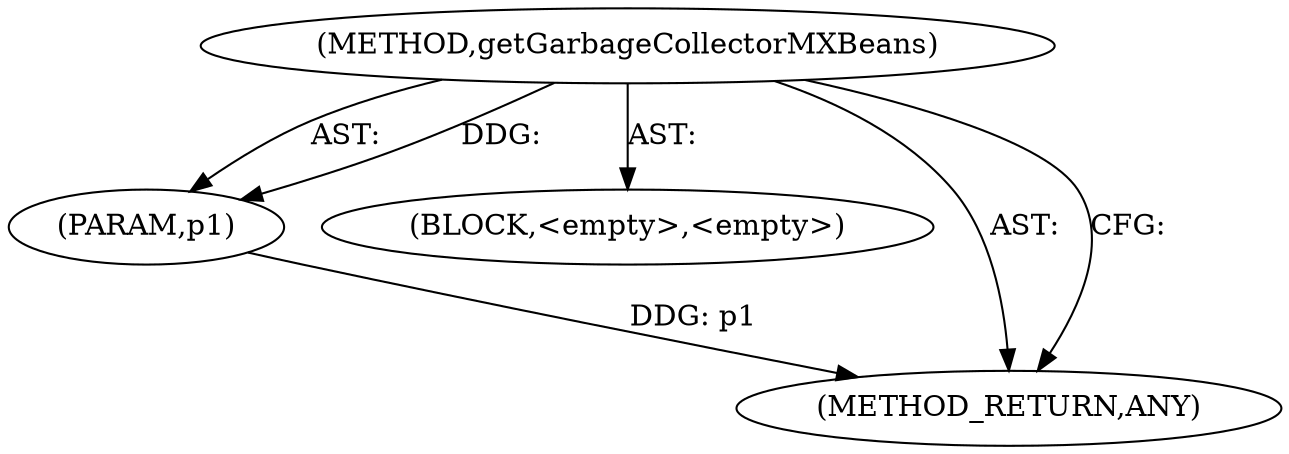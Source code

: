 digraph "getGarbageCollectorMXBeans" {  
"504" [label = <(METHOD,getGarbageCollectorMXBeans)> ]
"505" [label = <(PARAM,p1)> ]
"506" [label = <(BLOCK,&lt;empty&gt;,&lt;empty&gt;)> ]
"507" [label = <(METHOD_RETURN,ANY)> ]
  "504" -> "505"  [ label = "AST: "] 
  "504" -> "506"  [ label = "AST: "] 
  "504" -> "507"  [ label = "AST: "] 
  "504" -> "507"  [ label = "CFG: "] 
  "505" -> "507"  [ label = "DDG: p1"] 
  "504" -> "505"  [ label = "DDG: "] 
}
